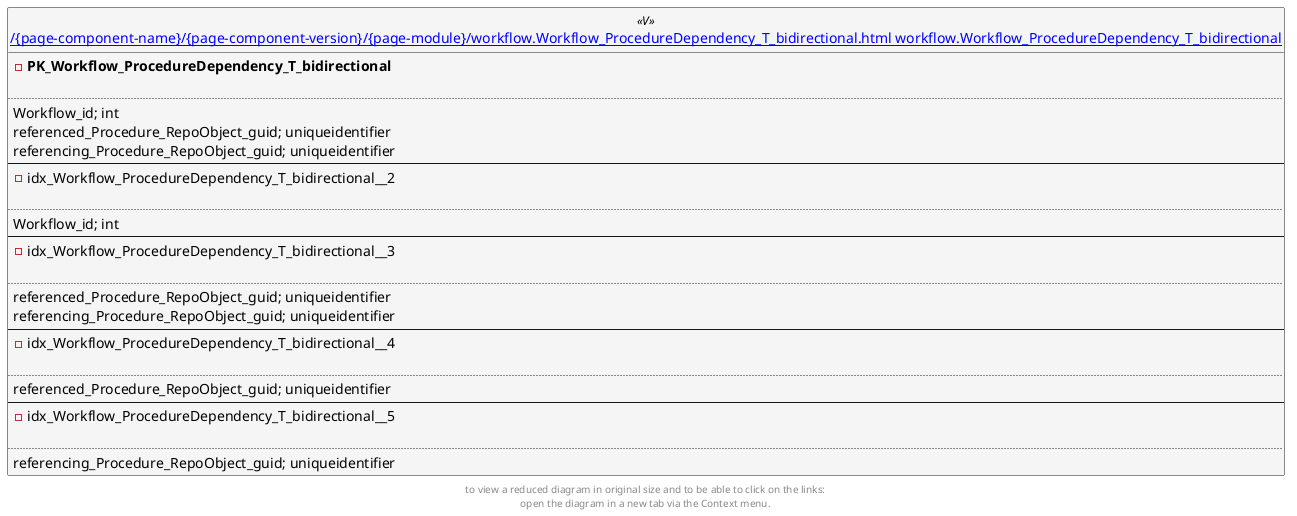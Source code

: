 @startuml
left to right direction
'top to bottom direction
hide circle
'avoide "." issues:
set namespaceSeparator none


skinparam class {
  BackgroundColor White
  BackgroundColor<<FN>> Yellow
  BackgroundColor<<FS>> Yellow
  BackgroundColor<<FT>> LightGray
  BackgroundColor<<IF>> Yellow
  BackgroundColor<<IS>> Yellow
  BackgroundColor<<P>> Aqua
  BackgroundColor<<PC>> Aqua
  BackgroundColor<<SN>> Yellow
  BackgroundColor<<SO>> SlateBlue
  BackgroundColor<<TF>> LightGray
  BackgroundColor<<TR>> Tomato
  BackgroundColor<<U>> White
  BackgroundColor<<V>> WhiteSmoke
  BackgroundColor<<X>> Aqua
}


entity "[[{site-url}/{page-component-name}/{page-component-version}/{page-module}/workflow.Workflow_ProcedureDependency_T_bidirectional.html workflow.Workflow_ProcedureDependency_T_bidirectional]]" as workflow.Workflow_ProcedureDependency_T_bidirectional << V >> {
- **PK_Workflow_ProcedureDependency_T_bidirectional**

..
Workflow_id; int
referenced_Procedure_RepoObject_guid; uniqueidentifier
referencing_Procedure_RepoObject_guid; uniqueidentifier
--
- idx_Workflow_ProcedureDependency_T_bidirectional__2

..
Workflow_id; int
--
- idx_Workflow_ProcedureDependency_T_bidirectional__3

..
referenced_Procedure_RepoObject_guid; uniqueidentifier
referencing_Procedure_RepoObject_guid; uniqueidentifier
--
- idx_Workflow_ProcedureDependency_T_bidirectional__4

..
referenced_Procedure_RepoObject_guid; uniqueidentifier
--
- idx_Workflow_ProcedureDependency_T_bidirectional__5

..
referencing_Procedure_RepoObject_guid; uniqueidentifier
}


footer
to view a reduced diagram in original size and to be able to click on the links:
open the diagram in a new tab via the Context menu.
end footer

@enduml

